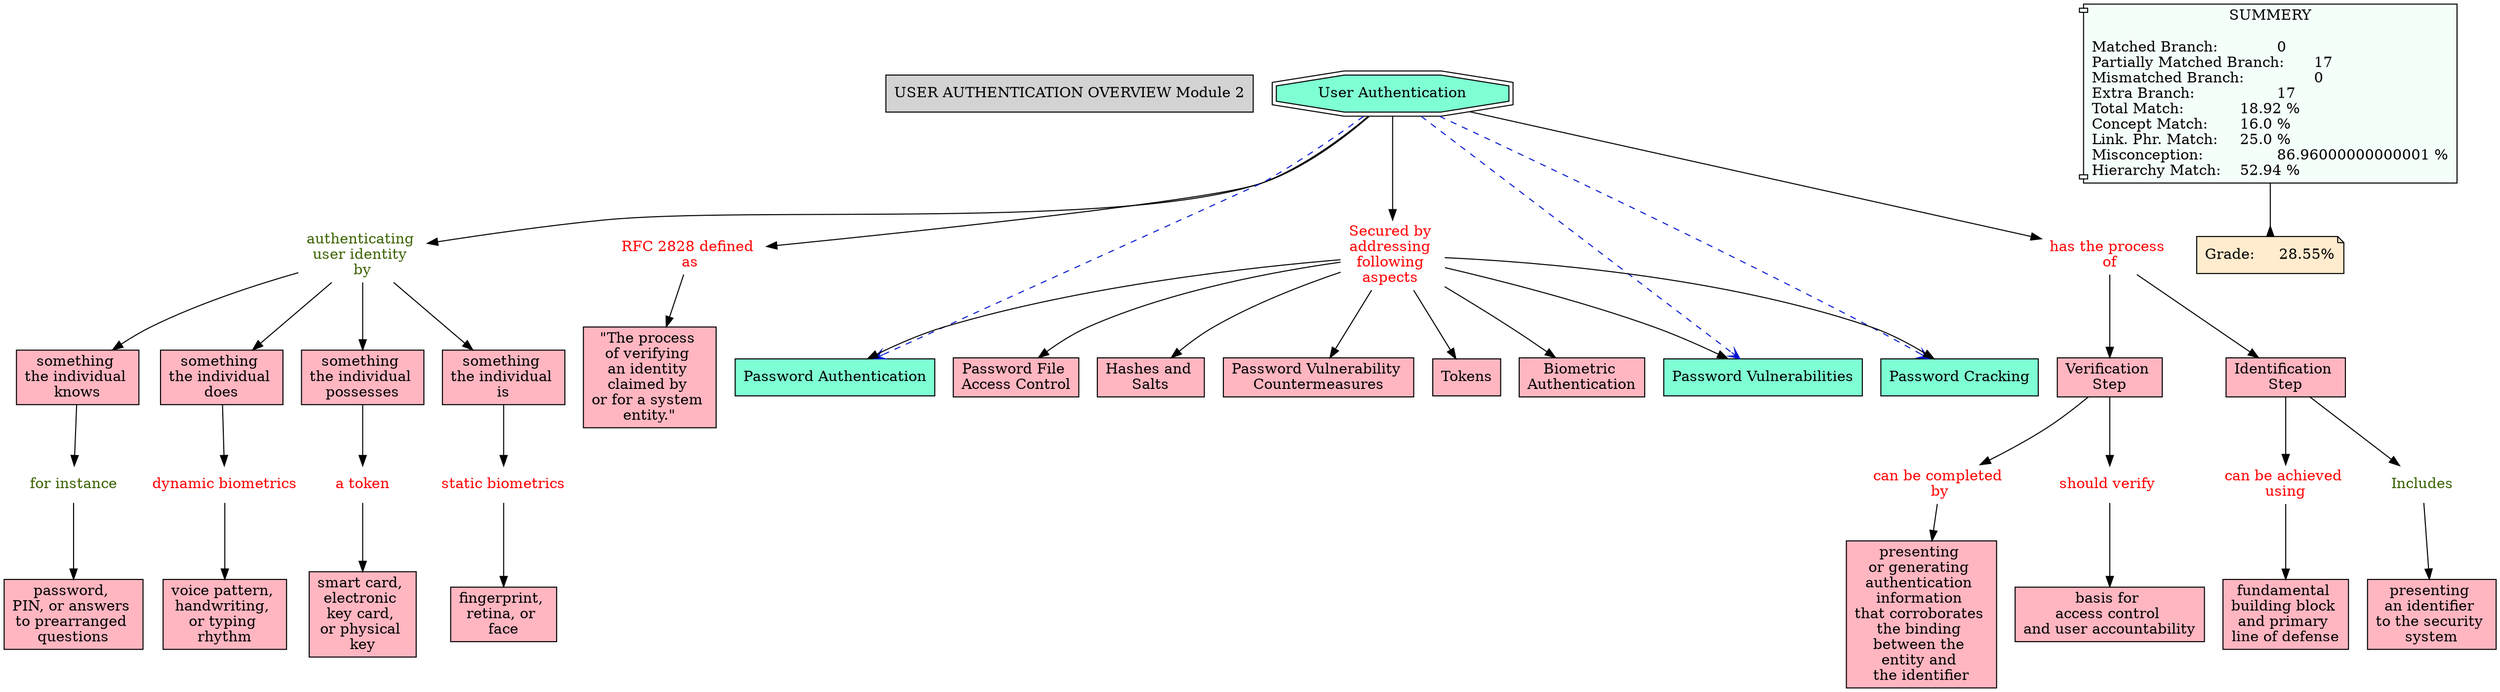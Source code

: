 // The Round Table
digraph {
	"1S3Z7MBCZ-13LSBRL-9HM" [label="USER AUTHENTICATION OVERVIEW Module 2" Gsplines=true shape=rect style=filled]
	"1SX6VWZ94-1T3BZHH-5R8" [label="authenticating 
user identity 
by" Gsplines=true fontcolor="#3B6300" shape=none]
	"1SX6VWZ8W-225X8FQ-5HH" [label="something 
the individual 
is" Gsplines=true fillcolor="#FFB6C1" shape=rect style=filled]
	"1SX6VWZ94-1T3BZHH-5R8" -> "1SX6VWZ8W-225X8FQ-5HH" [constraint=true]
	"1SX6VWZ8W-1MDX62Z-5HL" [label="User Authentication
" Gsplines=true fillcolor=aquamarine shape=doubleoctagon style=filled]
	"1SX6VWZ92-204ZBPY-5NL" [label="RFC 2828 defined 
as" Gsplines=true fontcolor=red shape=none]
	"1SX6VWZ8W-1MDX62Z-5HL" -> "1SX6VWZ92-204ZBPY-5NL" [constraint=true]
	"1SX6VWZ92-PG1XCV-5P2" [label="Secured by 
addressing 
following 
aspects " Gsplines=true fontcolor=red shape=none]
	"1SX6VWZ8Y-369GKQ-5K1" [label="Password File 
Access Control
" Gsplines=true fillcolor="#FFB6C1" shape=rect style=filled]
	"1SX6VWZ92-PG1XCV-5P2" -> "1SX6VWZ8Y-369GKQ-5K1" [constraint=true]
	"1SX6VWZ90-MJYXTQ-5LM" [label="can be achieved 
using" Gsplines=true fontcolor=red shape=none]
	"1SX6VWZ8Y-27M77YW-5JN" [label="fundamental 
building block 
and primary 
line of defense
" Gsplines=true fillcolor="#FFB6C1" shape=rect style=filled]
	"1SX6VWZ90-MJYXTQ-5LM" -> "1SX6VWZ8Y-27M77YW-5JN" [constraint=true]
	"1SX6VWZ8W-1MDX62Z-5HL" [label="User Authentication
" Gsplines=true fillcolor=aquamarine shape=doubleoctagon style=filled]
	"1SX6VWZ94-26DSKH1-5QN" [label="has the process 
of" Gsplines=true fontcolor=red shape=none]
	"1SX6VWZ8W-1MDX62Z-5HL" -> "1SX6VWZ94-26DSKH1-5QN" [constraint=true]
	"1SX6VWZ95-82H3XM-5S6" [label="for instance
" Gsplines=true fontcolor="#3B6300" shape=none]
	"1SX6VWZ8X-18ZP5H2-5JG" [label="password, 
PIN, or answers 
to prearranged 
questions" Gsplines=true fillcolor="#FFB6C1" shape=rect style=filled]
	"1SX6VWZ95-82H3XM-5S6" -> "1SX6VWZ8X-18ZP5H2-5JG" [constraint=true]
	"1SX6VWZ8V-13FVP9F-5H9" [label="Identification 
Step" Gsplines=true fillcolor="#FFB6C1" shape=rect style=filled]
	"1SX6VWZ8Z-29Q0ZK3-5L4" [label=Includes Gsplines=true fontcolor="#3B6300" shape=none]
	"1SX6VWZ8V-13FVP9F-5H9" -> "1SX6VWZ8Z-29Q0ZK3-5L4" [constraint=true]
	"1SX6VWZ94-1T3BZHH-5R8" [label="authenticating 
user identity 
by" Gsplines=true fontcolor="#3B6300" shape=none]
	"1SX6VWZ8W-1MQK70D-5HP" [label="something 
the individual 
knows" Gsplines=true fillcolor="#FFB6C1" shape=rect style=filled]
	"1SX6VWZ94-1T3BZHH-5R8" -> "1SX6VWZ8W-1MQK70D-5HP" [constraint=true]
	"1SX6VWZ96-1FGSRTN-5SQ" [label="dynamic biometrics
" Gsplines=true fontcolor=red shape=none]
	"1SX6VWZ8X-LPQ1PR-5JC" [label="voice pattern, 
handwriting, 
or typing 
rhythm" Gsplines=true fillcolor="#FFB6C1" shape=rect style=filled]
	"1SX6VWZ96-1FGSRTN-5SQ" -> "1SX6VWZ8X-LPQ1PR-5JC" [constraint=true]
	"1SX6VWZ92-PG1XCV-5P2" [label="Secured by 
addressing 
following 
aspects " Gsplines=true fontcolor=red shape=none]
	"1SX6VWZ8Y-20TP3L8-5K4" [label="Password Authentication
" Gsplines=true fillcolor=aquamarine shape=rect style=filled]
	"1SX6VWZ92-PG1XCV-5P2" -> "1SX6VWZ8Y-20TP3L8-5K4" [constraint=true]
	"1SX6VWZ8W-N5BL4N-5HS" [label="something 
the individual 
does" Gsplines=true fillcolor="#FFB6C1" shape=rect style=filled]
	"1SX6VWZ96-1FGSRTN-5SQ" [label="dynamic biometrics
" Gsplines=true fontcolor=red shape=none]
	"1SX6VWZ8W-N5BL4N-5HS" -> "1SX6VWZ96-1FGSRTN-5SQ" [constraint=true]
	"1SX6VWZ94-1T3BZHH-5R8" [label="authenticating 
user identity 
by" Gsplines=true fontcolor="#3B6300" shape=none]
	"1SX6VWZ8V-1WFTVCZ-5H6" [label="something 
the individual 
possesses" Gsplines=true fillcolor="#FFB6C1" shape=rect style=filled]
	"1SX6VWZ94-1T3BZHH-5R8" -> "1SX6VWZ8V-1WFTVCZ-5H6" [constraint=true]
	"1SX6VWZ8W-1MDX62Z-5HL" [label="User Authentication
" Gsplines=true fillcolor=aquamarine shape=doubleoctagon style=filled]
	"1SX6VWZ92-PG1XCV-5P2" [label="Secured by 
addressing 
following 
aspects " Gsplines=true fontcolor=red shape=none]
	"1SX6VWZ8W-1MDX62Z-5HL" -> "1SX6VWZ92-PG1XCV-5P2" [constraint=true]
	"1SX6VWZ92-PG1XCV-5P2" [label="Secured by 
addressing 
following 
aspects " Gsplines=true fontcolor=red shape=none]
	"1SX6VWZ8Z-249PVVS-5KB" [label="Hashes and 
Salts" Gsplines=true fillcolor="#FFB6C1" shape=rect style=filled]
	"1SX6VWZ92-PG1XCV-5P2" -> "1SX6VWZ8Z-249PVVS-5KB" [constraint=true]
	"1SX6VWZ91-PGDML3-5MM" [label="can be completed 
by" Gsplines=true fontcolor=red shape=none]
	"1SX6VWZ8Y-1GKN55L-5JY" [label="presenting 
or generating 
authentication 
information 
that corroborates 
the binding 
between the 
entity and 
the identifier
" Gsplines=true fillcolor="#FFB6C1" shape=rect style=filled]
	"1SX6VWZ91-PGDML3-5MM" -> "1SX6VWZ8Y-1GKN55L-5JY" [constraint=true]
	"1SX6VWZ8W-1SBRHG4-5HD" [label="Verification 
Step" Gsplines=true fillcolor="#FFB6C1" shape=rect style=filled]
	"1SX6VWZ91-PGDML3-5MM" [label="can be completed 
by" Gsplines=true fontcolor=red shape=none]
	"1SX6VWZ8W-1SBRHG4-5HD" -> "1SX6VWZ91-PGDML3-5MM" [constraint=true]
	"1SX6VWZ8W-1MDX62Z-5HL" [label="User Authentication
" Gsplines=true fillcolor=aquamarine shape=doubleoctagon style=filled]
	"1SX6VWZ94-1T3BZHH-5R8" [label="authenticating 
user identity 
by" Gsplines=true fontcolor="#3B6300" shape=none]
	"1SX6VWZ8W-1MDX62Z-5HL" -> "1SX6VWZ94-1T3BZHH-5R8" [constraint=true]
	"1SX6VWZ8W-1MQK70D-5HP" [label="something 
the individual 
knows" Gsplines=true fillcolor="#FFB6C1" shape=rect style=filled]
	"1SX6VWZ95-82H3XM-5S6" [label="for instance
" Gsplines=true fontcolor="#3B6300" shape=none]
	"1SX6VWZ8W-1MQK70D-5HP" -> "1SX6VWZ95-82H3XM-5S6" [constraint=true]
	"1SX6VWZ90-25Y1T49-5M3" [label="should verify 
" Gsplines=true fontcolor=red shape=none]
	"1SX6VWZ8Y-NGBKJ5-5JV" [label="basis for 
access control 
and user accountability
" Gsplines=true fillcolor="#FFB6C1" shape=rect style=filled]
	"1SX6VWZ90-25Y1T49-5M3" -> "1SX6VWZ8Y-NGBKJ5-5JV" [constraint=true]
	"1SX6VWZ94-26DSKH1-5QN" [label="has the process 
of" Gsplines=true fontcolor=red shape=none]
	"1SX6VWZ8V-13FVP9F-5H9" [label="Identification 
Step" Gsplines=true fillcolor="#FFB6C1" shape=rect style=filled]
	"1SX6VWZ94-26DSKH1-5QN" -> "1SX6VWZ8V-13FVP9F-5H9" [constraint=true]
	"1SX6VWZ8Z-29Q0ZK3-5L4" [label=Includes Gsplines=true fontcolor="#3B6300" shape=none]
	"1SX6VWZ8Y-165JWQ3-5JR" [label="presenting 
an identifier 
to the security 
system" Gsplines=true fillcolor="#FFB6C1" shape=rect style=filled]
	"1SX6VWZ8Z-29Q0ZK3-5L4" -> "1SX6VWZ8Y-165JWQ3-5JR" [constraint=true]
	"1SX6VWZ92-204ZBPY-5NL" [label="RFC 2828 defined 
as" Gsplines=true fontcolor=red shape=none]
	"1SX6VWZ8V-22CX572-5H2" [label="\"The process 
of verifying 
an identity 
claimed by 
or for a system 
entity.\"" Gsplines=true fillcolor="#FFB6C1" shape=rect style=filled]
	"1SX6VWZ92-204ZBPY-5NL" -> "1SX6VWZ8V-22CX572-5H2" [constraint=true]
	"1SX6VWZ8W-225X8FQ-5HH" [label="something 
the individual 
is" Gsplines=true fillcolor="#FFB6C1" shape=rect style=filled]
	"1SX6VWZ92-26X6M0V-5N3" [label="static biometrics
" Gsplines=true fontcolor=red shape=none]
	"1SX6VWZ8W-225X8FQ-5HH" -> "1SX6VWZ92-26X6M0V-5N3" [constraint=true]
	"1SX6VWZ92-PG1XCV-5P2" [label="Secured by 
addressing 
following 
aspects " Gsplines=true fontcolor=red shape=none]
	"1SX6VWZ8X-651CDN-5JK" [label="Password Vulnerability 
Countermeasures" Gsplines=true fillcolor="#FFB6C1" shape=rect style=filled]
	"1SX6VWZ92-PG1XCV-5P2" -> "1SX6VWZ8X-651CDN-5JK" [constraint=true]
	"1SX6VWZ92-PG1XCV-5P2" [label="Secured by 
addressing 
following 
aspects " Gsplines=true fontcolor=red shape=none]
	"1SX6VWZ8W-J49Z6K-5HZ" [label=Tokens Gsplines=true fillcolor="#FFB6C1" shape=rect style=filled]
	"1SX6VWZ92-PG1XCV-5P2" -> "1SX6VWZ8W-J49Z6K-5HZ" [constraint=true]
	"1SX6VWZ92-PG1XCV-5P2" [label="Secured by 
addressing 
following 
aspects " Gsplines=true fontcolor=red shape=none]
	"1SX6VWZ8Z-15G046-5K7" [label="Biometric 
Authentication" Gsplines=true fillcolor="#FFB6C1" shape=rect style=filled]
	"1SX6VWZ92-PG1XCV-5P2" -> "1SX6VWZ8Z-15G046-5K7" [constraint=true]
	"1SX6VWZ94-1T3BZHH-5R8" [label="authenticating 
user identity 
by" Gsplines=true fontcolor="#3B6300" shape=none]
	"1SX6VWZ8W-N5BL4N-5HS" [label="something 
the individual 
does" Gsplines=true fillcolor="#FFB6C1" shape=rect style=filled]
	"1SX6VWZ94-1T3BZHH-5R8" -> "1SX6VWZ8W-N5BL4N-5HS" [constraint=true]
	"1SX6VWZ8V-1WFTVCZ-5H6" [label="something 
the individual 
possesses" Gsplines=true fillcolor="#FFB6C1" shape=rect style=filled]
	"1SX6VWZ8Z-1GW2V4Q-5KN" [label="a token" Gsplines=true fontcolor=red shape=none]
	"1SX6VWZ8V-1WFTVCZ-5H6" -> "1SX6VWZ8Z-1GW2V4Q-5KN" [constraint=true]
	"1SX6VWZ94-26DSKH1-5QN" [label="has the process 
of" Gsplines=true fontcolor=red shape=none]
	"1SX6VWZ8W-1SBRHG4-5HD" [label="Verification 
Step" Gsplines=true fillcolor="#FFB6C1" shape=rect style=filled]
	"1SX6VWZ94-26DSKH1-5QN" -> "1SX6VWZ8W-1SBRHG4-5HD" [constraint=true]
	"1SX6VWZ92-PG1XCV-5P2" [label="Secured by 
addressing 
following 
aspects " Gsplines=true fontcolor=red shape=none]
	"1SX6VWZ8W-2GDLBG-5HW" [label="Password Vulnerabilities
" Gsplines=true fillcolor=aquamarine shape=rect style=filled]
	"1SX6VWZ92-PG1XCV-5P2" -> "1SX6VWZ8W-2GDLBG-5HW" [constraint=true]
	"1SX6VWZ92-26X6M0V-5N3" [label="static biometrics
" Gsplines=true fontcolor=red shape=none]
	"1SX6VWZ8X-5YLD4R-5J8" [label="fingerprint, 
retina, or 
face" Gsplines=true fillcolor="#FFB6C1" shape=rect style=filled]
	"1SX6VWZ92-26X6M0V-5N3" -> "1SX6VWZ8X-5YLD4R-5J8" [constraint=true]
	"1SX6VWZ8V-13FVP9F-5H9" [label="Identification 
Step" Gsplines=true fillcolor="#FFB6C1" shape=rect style=filled]
	"1SX6VWZ90-MJYXTQ-5LM" [label="can be achieved 
using" Gsplines=true fontcolor=red shape=none]
	"1SX6VWZ8V-13FVP9F-5H9" -> "1SX6VWZ90-MJYXTQ-5LM" [constraint=true]
	"1SX6VWZ92-PG1XCV-5P2" [label="Secured by 
addressing 
following 
aspects " Gsplines=true fontcolor=red shape=none]
	"1SX6VWZ8X-180PRY1-5J5" [label="Password Cracking
" Gsplines=true fillcolor=aquamarine shape=rect style=filled]
	"1SX6VWZ92-PG1XCV-5P2" -> "1SX6VWZ8X-180PRY1-5J5" [constraint=true]
	"1SX6VWZ8Z-1GW2V4Q-5KN" [label="a token" Gsplines=true fontcolor=red shape=none]
	"1SX6VWZ8X-25ZTZQR-5J2" [label="smart card, 
electronic 
key card, 
or physical 
key" Gsplines=true fillcolor="#FFB6C1" shape=rect style=filled]
	"1SX6VWZ8Z-1GW2V4Q-5KN" -> "1SX6VWZ8X-25ZTZQR-5J2" [constraint=true]
	"1SX6VWZ8W-1SBRHG4-5HD" [label="Verification 
Step" Gsplines=true fillcolor="#FFB6C1" shape=rect style=filled]
	"1SX6VWZ90-25Y1T49-5M3" [label="should verify 
" Gsplines=true fontcolor=red shape=none]
	"1SX6VWZ8W-1SBRHG4-5HD" -> "1SX6VWZ90-25Y1T49-5M3" [constraint=true]
	Stat [label="SUMMERY

Matched Branch:		0\lPartially Matched Branch:	17\lMismatched Branch:		0\lExtra Branch:			17\lTotal Match:		18.92 %\lConcept Match:	16.0 %\lLink. Phr. Match:	25.0 %\lMisconception:		86.96000000000001 %\lHierarchy Match:	52.94 %\l" Gsplines=true fillcolor="#F5FFFA" shape=component style=filled]
	Grade [label="Grade:	28.55%" Gsplines=true fillcolor="#FFEBCD" shape=note style=filled]
	Stat -> Grade [arrowhead=inv color=black constraint=true]
	"1SX6VWZ8W-1MDX62Z-5HL" -> "1SX6VWZ8W-2GDLBG-5HW" [arrowhead=open color="#0316D1" constraint=true style=dashed]
	"1SX6VWZ8W-1MDX62Z-5HL" -> "1SX6VWZ8X-180PRY1-5J5" [arrowhead=open color="#0316D1" constraint=true style=dashed]
	"1SX6VWZ8W-1MDX62Z-5HL" -> "1SX6VWZ8Y-20TP3L8-5K4" [arrowhead=open color="#0316D1" constraint=true style=dashed]
}
